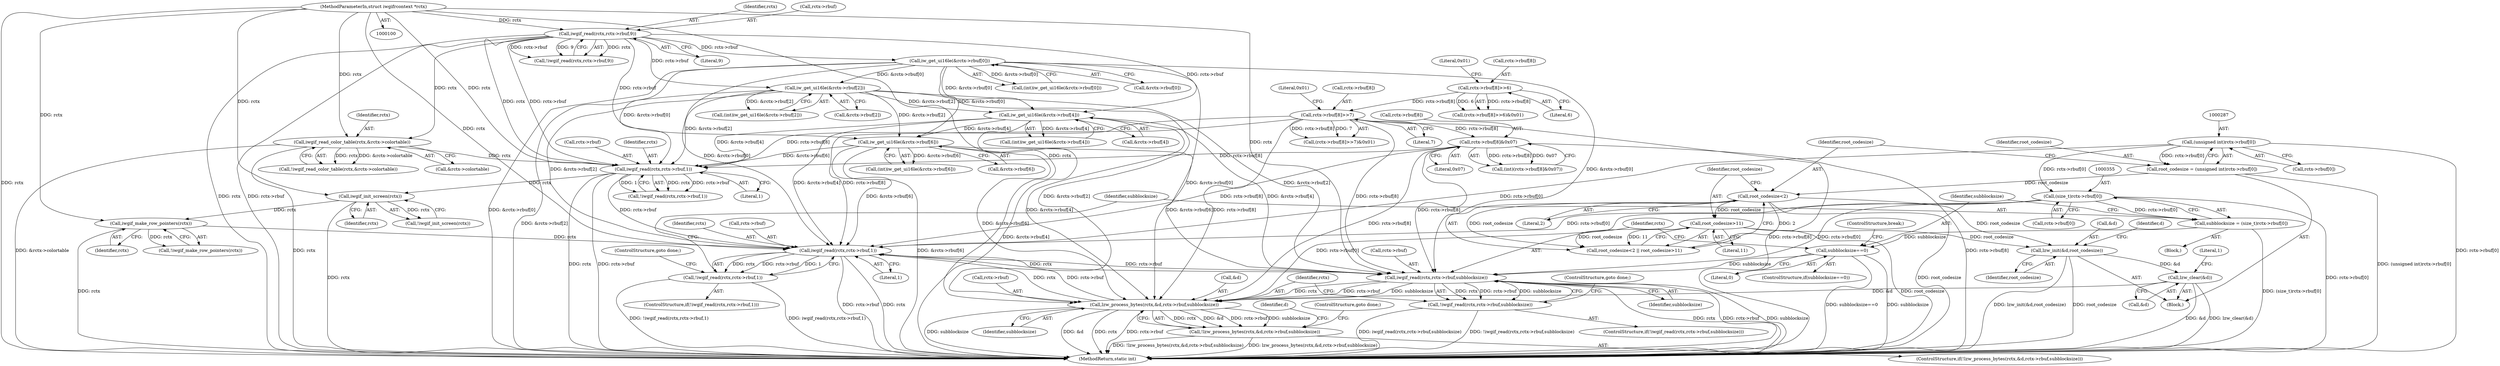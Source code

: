 digraph "0_imageworsener_ca3356eb49fee03e2eaf6b6aff826988c1122d93@API" {
"1000345" [label="(Call,iwgif_read(rctx,rctx->rbuf,1))"];
"1000330" [label="(Call,iwgif_make_row_pointers(rctx))"];
"1000310" [label="(Call,iwgif_init_screen(rctx))"];
"1000277" [label="(Call,iwgif_read(rctx,rctx->rbuf,1))"];
"1000250" [label="(Call,iwgif_read_color_table(rctx,&rctx->colortable))"];
"1000114" [label="(Call,iwgif_read(rctx,rctx->rbuf,9))"];
"1000101" [label="(MethodParameterIn,struct iwgifrcontext *rctx)"];
"1000227" [label="(Call,rctx->rbuf[8]&0x07)"];
"1000212" [label="(Call,rctx->rbuf[8]>>7)"];
"1000199" [label="(Call,rctx->rbuf[8]>>6)"];
"1000140" [label="(Call,iw_get_ui16le(&rctx->rbuf[2]))"];
"1000127" [label="(Call,iw_get_ui16le(&rctx->rbuf[0]))"];
"1000166" [label="(Call,iw_get_ui16le(&rctx->rbuf[6]))"];
"1000153" [label="(Call,iw_get_ui16le(&rctx->rbuf[4]))"];
"1000377" [label="(Call,lzw_process_bytes(rctx,&d,rctx->rbuf,subblocksize))"];
"1000368" [label="(Call,iwgif_read(rctx,rctx->rbuf,subblocksize))"];
"1000345" [label="(Call,iwgif_read(rctx,rctx->rbuf,1))"];
"1000354" [label="(Call,(size_t)rctx->rbuf[0])"];
"1000286" [label="(Call,(unsigned int)rctx->rbuf[0])"];
"1000362" [label="(Call,subblocksize==0)"];
"1000352" [label="(Call,subblocksize = (size_t)rctx->rbuf[0])"];
"1000337" [label="(Call,lzw_clear(&d))"];
"1000333" [label="(Call,lzw_init(&d,root_codesize))"];
"1000295" [label="(Call,root_codesize<2)"];
"1000284" [label="(Call,root_codesize = (unsigned int)rctx->rbuf[0])"];
"1000298" [label="(Call,root_codesize>11)"];
"1000344" [label="(Call,!iwgif_read(rctx,rctx->rbuf,1))"];
"1000367" [label="(Call,!iwgif_read(rctx,rctx->rbuf,subblocksize))"];
"1000376" [label="(Call,!lzw_process_bytes(rctx,&d,rctx->rbuf,subblocksize))"];
"1000345" [label="(Call,iwgif_read(rctx,rctx->rbuf,1))"];
"1000276" [label="(Call,!iwgif_read(rctx,rctx->rbuf,1))"];
"1000225" [label="(Call,(int)(rctx->rbuf[8]&0x07))"];
"1000364" [label="(Literal,0)"];
"1000113" [label="(Call,!iwgif_read(rctx,rctx->rbuf,9))"];
"1000251" [label="(Identifier,rctx)"];
"1000351" [label="(ControlStructure,goto done;)"];
"1000116" [label="(Call,rctx->rbuf)"];
"1000219" [label="(Literal,0x01)"];
"1000334" [label="(Call,&d)"];
"1000198" [label="(Call,(rctx->rbuf[8]>>6)&0x01)"];
"1000378" [label="(Identifier,rctx)"];
"1000101" [label="(MethodParameterIn,struct iwgifrcontext *rctx)"];
"1000388" [label="(Identifier,d)"];
"1000212" [label="(Call,rctx->rbuf[8]>>7)"];
"1000311" [label="(Identifier,rctx)"];
"1000384" [label="(Identifier,subblocksize)"];
"1000285" [label="(Identifier,root_codesize)"];
"1000406" [label="(MethodReturn,static int)"];
"1000377" [label="(Call,lzw_process_bytes(rctx,&d,rctx->rbuf,subblocksize))"];
"1000154" [label="(Call,&rctx->rbuf[4])"];
"1000368" [label="(Call,iwgif_read(rctx,rctx->rbuf,subblocksize))"];
"1000361" [label="(ControlStructure,if(subblocksize==0))"];
"1000367" [label="(Call,!iwgif_read(rctx,rctx->rbuf,subblocksize))"];
"1000309" [label="(Call,!iwgif_init_screen(rctx))"];
"1000331" [label="(Identifier,rctx)"];
"1000362" [label="(Call,subblocksize==0)"];
"1000279" [label="(Call,rctx->rbuf)"];
"1000342" [label="(Block,)"];
"1000151" [label="(Call,(int)iw_get_ui16le(&rctx->rbuf[4]))"];
"1000115" [label="(Identifier,rctx)"];
"1000375" [label="(ControlStructure,if(!lzw_process_bytes(rctx,&d,rctx->rbuf,subblocksize)))"];
"1000356" [label="(Call,rctx->rbuf[0])"];
"1000286" [label="(Call,(unsigned int)rctx->rbuf[0])"];
"1000227" [label="(Call,rctx->rbuf[8]&0x07)"];
"1000370" [label="(Call,rctx->rbuf)"];
"1000338" [label="(Call,&d)"];
"1000374" [label="(ControlStructure,goto done;)"];
"1000250" [label="(Call,iwgif_read_color_table(rctx,&rctx->colortable))"];
"1000350" [label="(Literal,1)"];
"1000297" [label="(Literal,2)"];
"1000125" [label="(Call,(int)iw_get_ui16le(&rctx->rbuf[0]))"];
"1000295" [label="(Call,root_codesize<2)"];
"1000333" [label="(Call,lzw_init(&d,root_codesize))"];
"1000278" [label="(Identifier,rctx)"];
"1000206" [label="(Literal,0x01)"];
"1000153" [label="(Call,iw_get_ui16le(&rctx->rbuf[4]))"];
"1000228" [label="(Call,rctx->rbuf[8])"];
"1000277" [label="(Call,iwgif_read(rctx,rctx->rbuf,1))"];
"1000343" [label="(ControlStructure,if(!iwgif_read(rctx,rctx->rbuf,1)))"];
"1000233" [label="(Literal,0x07)"];
"1000294" [label="(Call,root_codesize<2 || root_codesize>11)"];
"1000282" [label="(Literal,1)"];
"1000363" [label="(Identifier,subblocksize)"];
"1000218" [label="(Literal,7)"];
"1000164" [label="(Call,(int)iw_get_ui16le(&rctx->rbuf[6]))"];
"1000140" [label="(Call,iw_get_ui16le(&rctx->rbuf[2]))"];
"1000365" [label="(ControlStructure,break;)"];
"1000376" [label="(Call,!lzw_process_bytes(rctx,&d,rctx->rbuf,subblocksize))"];
"1000200" [label="(Call,rctx->rbuf[8])"];
"1000353" [label="(Identifier,subblocksize)"];
"1000369" [label="(Identifier,rctx)"];
"1000249" [label="(Call,!iwgif_read_color_table(rctx,&rctx->colortable))"];
"1000119" [label="(Literal,9)"];
"1000166" [label="(Call,iw_get_ui16le(&rctx->rbuf[6]))"];
"1000341" [label="(Literal,1)"];
"1000339" [label="(Identifier,d)"];
"1000300" [label="(Literal,11)"];
"1000128" [label="(Call,&rctx->rbuf[0])"];
"1000379" [label="(Call,&d)"];
"1000138" [label="(Call,(int)iw_get_ui16le(&rctx->rbuf[2]))"];
"1000346" [label="(Identifier,rctx)"];
"1000381" [label="(Call,rctx->rbuf)"];
"1000330" [label="(Call,iwgif_make_row_pointers(rctx))"];
"1000354" [label="(Call,(size_t)rctx->rbuf[0])"];
"1000211" [label="(Call,(rctx->rbuf[8]>>7)&0x01)"];
"1000329" [label="(Call,!iwgif_make_row_pointers(rctx))"];
"1000296" [label="(Identifier,root_codesize)"];
"1000114" [label="(Call,iwgif_read(rctx,rctx->rbuf,9))"];
"1000373" [label="(Identifier,subblocksize)"];
"1000352" [label="(Call,subblocksize = (size_t)rctx->rbuf[0])"];
"1000336" [label="(Identifier,root_codesize)"];
"1000299" [label="(Identifier,root_codesize)"];
"1000310" [label="(Call,iwgif_init_screen(rctx))"];
"1000298" [label="(Call,root_codesize>11)"];
"1000199" [label="(Call,rctx->rbuf[8]>>6)"];
"1000205" [label="(Literal,6)"];
"1000284" [label="(Call,root_codesize = (unsigned int)rctx->rbuf[0])"];
"1000102" [label="(Block,)"];
"1000337" [label="(Call,lzw_clear(&d))"];
"1000344" [label="(Call,!iwgif_read(rctx,rctx->rbuf,1))"];
"1000127" [label="(Call,iw_get_ui16le(&rctx->rbuf[0]))"];
"1000213" [label="(Call,rctx->rbuf[8])"];
"1000252" [label="(Call,&rctx->colortable)"];
"1000347" [label="(Call,rctx->rbuf)"];
"1000141" [label="(Call,&rctx->rbuf[2])"];
"1000366" [label="(ControlStructure,if(!iwgif_read(rctx,rctx->rbuf,subblocksize)))"];
"1000385" [label="(ControlStructure,goto done;)"];
"1000167" [label="(Call,&rctx->rbuf[6])"];
"1000288" [label="(Call,rctx->rbuf[0])"];
"1000345" -> "1000344"  [label="AST: "];
"1000345" -> "1000350"  [label="CFG: "];
"1000346" -> "1000345"  [label="AST: "];
"1000347" -> "1000345"  [label="AST: "];
"1000350" -> "1000345"  [label="AST: "];
"1000344" -> "1000345"  [label="CFG: "];
"1000345" -> "1000406"  [label="DDG: rctx->rbuf"];
"1000345" -> "1000406"  [label="DDG: rctx"];
"1000345" -> "1000344"  [label="DDG: rctx"];
"1000345" -> "1000344"  [label="DDG: rctx->rbuf"];
"1000345" -> "1000344"  [label="DDG: 1"];
"1000330" -> "1000345"  [label="DDG: rctx"];
"1000377" -> "1000345"  [label="DDG: rctx"];
"1000377" -> "1000345"  [label="DDG: rctx->rbuf"];
"1000101" -> "1000345"  [label="DDG: rctx"];
"1000354" -> "1000345"  [label="DDG: rctx->rbuf[0]"];
"1000227" -> "1000345"  [label="DDG: rctx->rbuf[8]"];
"1000140" -> "1000345"  [label="DDG: &rctx->rbuf[2]"];
"1000166" -> "1000345"  [label="DDG: &rctx->rbuf[6]"];
"1000153" -> "1000345"  [label="DDG: &rctx->rbuf[4]"];
"1000212" -> "1000345"  [label="DDG: rctx->rbuf[8]"];
"1000286" -> "1000345"  [label="DDG: rctx->rbuf[0]"];
"1000127" -> "1000345"  [label="DDG: &rctx->rbuf[0]"];
"1000277" -> "1000345"  [label="DDG: rctx->rbuf"];
"1000345" -> "1000368"  [label="DDG: rctx"];
"1000345" -> "1000368"  [label="DDG: rctx->rbuf"];
"1000330" -> "1000329"  [label="AST: "];
"1000330" -> "1000331"  [label="CFG: "];
"1000331" -> "1000330"  [label="AST: "];
"1000329" -> "1000330"  [label="CFG: "];
"1000330" -> "1000406"  [label="DDG: rctx"];
"1000330" -> "1000329"  [label="DDG: rctx"];
"1000310" -> "1000330"  [label="DDG: rctx"];
"1000101" -> "1000330"  [label="DDG: rctx"];
"1000310" -> "1000309"  [label="AST: "];
"1000310" -> "1000311"  [label="CFG: "];
"1000311" -> "1000310"  [label="AST: "];
"1000309" -> "1000310"  [label="CFG: "];
"1000310" -> "1000406"  [label="DDG: rctx"];
"1000310" -> "1000309"  [label="DDG: rctx"];
"1000277" -> "1000310"  [label="DDG: rctx"];
"1000101" -> "1000310"  [label="DDG: rctx"];
"1000277" -> "1000276"  [label="AST: "];
"1000277" -> "1000282"  [label="CFG: "];
"1000278" -> "1000277"  [label="AST: "];
"1000279" -> "1000277"  [label="AST: "];
"1000282" -> "1000277"  [label="AST: "];
"1000276" -> "1000277"  [label="CFG: "];
"1000277" -> "1000406"  [label="DDG: rctx"];
"1000277" -> "1000406"  [label="DDG: rctx->rbuf"];
"1000277" -> "1000276"  [label="DDG: rctx"];
"1000277" -> "1000276"  [label="DDG: rctx->rbuf"];
"1000277" -> "1000276"  [label="DDG: 1"];
"1000250" -> "1000277"  [label="DDG: rctx"];
"1000114" -> "1000277"  [label="DDG: rctx"];
"1000114" -> "1000277"  [label="DDG: rctx->rbuf"];
"1000101" -> "1000277"  [label="DDG: rctx"];
"1000227" -> "1000277"  [label="DDG: rctx->rbuf[8]"];
"1000140" -> "1000277"  [label="DDG: &rctx->rbuf[2]"];
"1000166" -> "1000277"  [label="DDG: &rctx->rbuf[6]"];
"1000153" -> "1000277"  [label="DDG: &rctx->rbuf[4]"];
"1000212" -> "1000277"  [label="DDG: rctx->rbuf[8]"];
"1000127" -> "1000277"  [label="DDG: &rctx->rbuf[0]"];
"1000250" -> "1000249"  [label="AST: "];
"1000250" -> "1000252"  [label="CFG: "];
"1000251" -> "1000250"  [label="AST: "];
"1000252" -> "1000250"  [label="AST: "];
"1000249" -> "1000250"  [label="CFG: "];
"1000250" -> "1000406"  [label="DDG: rctx"];
"1000250" -> "1000406"  [label="DDG: &rctx->colortable"];
"1000250" -> "1000249"  [label="DDG: rctx"];
"1000250" -> "1000249"  [label="DDG: &rctx->colortable"];
"1000114" -> "1000250"  [label="DDG: rctx"];
"1000101" -> "1000250"  [label="DDG: rctx"];
"1000114" -> "1000113"  [label="AST: "];
"1000114" -> "1000119"  [label="CFG: "];
"1000115" -> "1000114"  [label="AST: "];
"1000116" -> "1000114"  [label="AST: "];
"1000119" -> "1000114"  [label="AST: "];
"1000113" -> "1000114"  [label="CFG: "];
"1000114" -> "1000406"  [label="DDG: rctx"];
"1000114" -> "1000406"  [label="DDG: rctx->rbuf"];
"1000114" -> "1000113"  [label="DDG: rctx"];
"1000114" -> "1000113"  [label="DDG: rctx->rbuf"];
"1000114" -> "1000113"  [label="DDG: 9"];
"1000101" -> "1000114"  [label="DDG: rctx"];
"1000114" -> "1000127"  [label="DDG: rctx->rbuf"];
"1000114" -> "1000140"  [label="DDG: rctx->rbuf"];
"1000114" -> "1000153"  [label="DDG: rctx->rbuf"];
"1000114" -> "1000166"  [label="DDG: rctx->rbuf"];
"1000101" -> "1000100"  [label="AST: "];
"1000101" -> "1000406"  [label="DDG: rctx"];
"1000101" -> "1000368"  [label="DDG: rctx"];
"1000101" -> "1000377"  [label="DDG: rctx"];
"1000227" -> "1000225"  [label="AST: "];
"1000227" -> "1000233"  [label="CFG: "];
"1000228" -> "1000227"  [label="AST: "];
"1000233" -> "1000227"  [label="AST: "];
"1000225" -> "1000227"  [label="CFG: "];
"1000227" -> "1000406"  [label="DDG: rctx->rbuf[8]"];
"1000227" -> "1000225"  [label="DDG: rctx->rbuf[8]"];
"1000227" -> "1000225"  [label="DDG: 0x07"];
"1000212" -> "1000227"  [label="DDG: rctx->rbuf[8]"];
"1000227" -> "1000368"  [label="DDG: rctx->rbuf[8]"];
"1000227" -> "1000377"  [label="DDG: rctx->rbuf[8]"];
"1000212" -> "1000211"  [label="AST: "];
"1000212" -> "1000218"  [label="CFG: "];
"1000213" -> "1000212"  [label="AST: "];
"1000218" -> "1000212"  [label="AST: "];
"1000219" -> "1000212"  [label="CFG: "];
"1000212" -> "1000406"  [label="DDG: rctx->rbuf[8]"];
"1000212" -> "1000211"  [label="DDG: rctx->rbuf[8]"];
"1000212" -> "1000211"  [label="DDG: 7"];
"1000199" -> "1000212"  [label="DDG: rctx->rbuf[8]"];
"1000212" -> "1000368"  [label="DDG: rctx->rbuf[8]"];
"1000212" -> "1000377"  [label="DDG: rctx->rbuf[8]"];
"1000199" -> "1000198"  [label="AST: "];
"1000199" -> "1000205"  [label="CFG: "];
"1000200" -> "1000199"  [label="AST: "];
"1000205" -> "1000199"  [label="AST: "];
"1000206" -> "1000199"  [label="CFG: "];
"1000199" -> "1000198"  [label="DDG: rctx->rbuf[8]"];
"1000199" -> "1000198"  [label="DDG: 6"];
"1000140" -> "1000138"  [label="AST: "];
"1000140" -> "1000141"  [label="CFG: "];
"1000141" -> "1000140"  [label="AST: "];
"1000138" -> "1000140"  [label="CFG: "];
"1000140" -> "1000406"  [label="DDG: &rctx->rbuf[2]"];
"1000140" -> "1000138"  [label="DDG: &rctx->rbuf[2]"];
"1000127" -> "1000140"  [label="DDG: &rctx->rbuf[0]"];
"1000140" -> "1000153"  [label="DDG: &rctx->rbuf[2]"];
"1000140" -> "1000166"  [label="DDG: &rctx->rbuf[2]"];
"1000140" -> "1000368"  [label="DDG: &rctx->rbuf[2]"];
"1000140" -> "1000377"  [label="DDG: &rctx->rbuf[2]"];
"1000127" -> "1000125"  [label="AST: "];
"1000127" -> "1000128"  [label="CFG: "];
"1000128" -> "1000127"  [label="AST: "];
"1000125" -> "1000127"  [label="CFG: "];
"1000127" -> "1000406"  [label="DDG: &rctx->rbuf[0]"];
"1000127" -> "1000125"  [label="DDG: &rctx->rbuf[0]"];
"1000127" -> "1000153"  [label="DDG: &rctx->rbuf[0]"];
"1000127" -> "1000166"  [label="DDG: &rctx->rbuf[0]"];
"1000127" -> "1000368"  [label="DDG: &rctx->rbuf[0]"];
"1000127" -> "1000377"  [label="DDG: &rctx->rbuf[0]"];
"1000166" -> "1000164"  [label="AST: "];
"1000166" -> "1000167"  [label="CFG: "];
"1000167" -> "1000166"  [label="AST: "];
"1000164" -> "1000166"  [label="CFG: "];
"1000166" -> "1000406"  [label="DDG: &rctx->rbuf[6]"];
"1000166" -> "1000164"  [label="DDG: &rctx->rbuf[6]"];
"1000153" -> "1000166"  [label="DDG: &rctx->rbuf[4]"];
"1000166" -> "1000368"  [label="DDG: &rctx->rbuf[6]"];
"1000166" -> "1000377"  [label="DDG: &rctx->rbuf[6]"];
"1000153" -> "1000151"  [label="AST: "];
"1000153" -> "1000154"  [label="CFG: "];
"1000154" -> "1000153"  [label="AST: "];
"1000151" -> "1000153"  [label="CFG: "];
"1000153" -> "1000406"  [label="DDG: &rctx->rbuf[4]"];
"1000153" -> "1000151"  [label="DDG: &rctx->rbuf[4]"];
"1000153" -> "1000368"  [label="DDG: &rctx->rbuf[4]"];
"1000153" -> "1000377"  [label="DDG: &rctx->rbuf[4]"];
"1000377" -> "1000376"  [label="AST: "];
"1000377" -> "1000384"  [label="CFG: "];
"1000378" -> "1000377"  [label="AST: "];
"1000379" -> "1000377"  [label="AST: "];
"1000381" -> "1000377"  [label="AST: "];
"1000384" -> "1000377"  [label="AST: "];
"1000376" -> "1000377"  [label="CFG: "];
"1000377" -> "1000406"  [label="DDG: subblocksize"];
"1000377" -> "1000406"  [label="DDG: &d"];
"1000377" -> "1000406"  [label="DDG: rctx"];
"1000377" -> "1000406"  [label="DDG: rctx->rbuf"];
"1000377" -> "1000376"  [label="DDG: rctx"];
"1000377" -> "1000376"  [label="DDG: &d"];
"1000377" -> "1000376"  [label="DDG: rctx->rbuf"];
"1000377" -> "1000376"  [label="DDG: subblocksize"];
"1000368" -> "1000377"  [label="DDG: rctx"];
"1000368" -> "1000377"  [label="DDG: rctx->rbuf"];
"1000368" -> "1000377"  [label="DDG: subblocksize"];
"1000337" -> "1000377"  [label="DDG: &d"];
"1000354" -> "1000377"  [label="DDG: rctx->rbuf[0]"];
"1000368" -> "1000367"  [label="AST: "];
"1000368" -> "1000373"  [label="CFG: "];
"1000369" -> "1000368"  [label="AST: "];
"1000370" -> "1000368"  [label="AST: "];
"1000373" -> "1000368"  [label="AST: "];
"1000367" -> "1000368"  [label="CFG: "];
"1000368" -> "1000406"  [label="DDG: rctx"];
"1000368" -> "1000406"  [label="DDG: rctx->rbuf"];
"1000368" -> "1000406"  [label="DDG: subblocksize"];
"1000368" -> "1000367"  [label="DDG: rctx"];
"1000368" -> "1000367"  [label="DDG: rctx->rbuf"];
"1000368" -> "1000367"  [label="DDG: subblocksize"];
"1000354" -> "1000368"  [label="DDG: rctx->rbuf[0]"];
"1000362" -> "1000368"  [label="DDG: subblocksize"];
"1000354" -> "1000352"  [label="AST: "];
"1000354" -> "1000356"  [label="CFG: "];
"1000355" -> "1000354"  [label="AST: "];
"1000356" -> "1000354"  [label="AST: "];
"1000352" -> "1000354"  [label="CFG: "];
"1000354" -> "1000406"  [label="DDG: rctx->rbuf[0]"];
"1000354" -> "1000352"  [label="DDG: rctx->rbuf[0]"];
"1000286" -> "1000354"  [label="DDG: rctx->rbuf[0]"];
"1000286" -> "1000284"  [label="AST: "];
"1000286" -> "1000288"  [label="CFG: "];
"1000287" -> "1000286"  [label="AST: "];
"1000288" -> "1000286"  [label="AST: "];
"1000284" -> "1000286"  [label="CFG: "];
"1000286" -> "1000406"  [label="DDG: rctx->rbuf[0]"];
"1000286" -> "1000284"  [label="DDG: rctx->rbuf[0]"];
"1000362" -> "1000361"  [label="AST: "];
"1000362" -> "1000364"  [label="CFG: "];
"1000363" -> "1000362"  [label="AST: "];
"1000364" -> "1000362"  [label="AST: "];
"1000365" -> "1000362"  [label="CFG: "];
"1000369" -> "1000362"  [label="CFG: "];
"1000362" -> "1000406"  [label="DDG: subblocksize==0"];
"1000362" -> "1000406"  [label="DDG: subblocksize"];
"1000352" -> "1000362"  [label="DDG: subblocksize"];
"1000352" -> "1000342"  [label="AST: "];
"1000353" -> "1000352"  [label="AST: "];
"1000363" -> "1000352"  [label="CFG: "];
"1000352" -> "1000406"  [label="DDG: (size_t)rctx->rbuf[0]"];
"1000337" -> "1000102"  [label="AST: "];
"1000337" -> "1000338"  [label="CFG: "];
"1000338" -> "1000337"  [label="AST: "];
"1000341" -> "1000337"  [label="CFG: "];
"1000337" -> "1000406"  [label="DDG: &d"];
"1000337" -> "1000406"  [label="DDG: lzw_clear(&d)"];
"1000333" -> "1000337"  [label="DDG: &d"];
"1000333" -> "1000102"  [label="AST: "];
"1000333" -> "1000336"  [label="CFG: "];
"1000334" -> "1000333"  [label="AST: "];
"1000336" -> "1000333"  [label="AST: "];
"1000339" -> "1000333"  [label="CFG: "];
"1000333" -> "1000406"  [label="DDG: lzw_init(&d,root_codesize)"];
"1000333" -> "1000406"  [label="DDG: root_codesize"];
"1000295" -> "1000333"  [label="DDG: root_codesize"];
"1000298" -> "1000333"  [label="DDG: root_codesize"];
"1000295" -> "1000294"  [label="AST: "];
"1000295" -> "1000297"  [label="CFG: "];
"1000296" -> "1000295"  [label="AST: "];
"1000297" -> "1000295"  [label="AST: "];
"1000299" -> "1000295"  [label="CFG: "];
"1000294" -> "1000295"  [label="CFG: "];
"1000295" -> "1000406"  [label="DDG: root_codesize"];
"1000295" -> "1000294"  [label="DDG: root_codesize"];
"1000295" -> "1000294"  [label="DDG: 2"];
"1000284" -> "1000295"  [label="DDG: root_codesize"];
"1000295" -> "1000298"  [label="DDG: root_codesize"];
"1000284" -> "1000102"  [label="AST: "];
"1000285" -> "1000284"  [label="AST: "];
"1000296" -> "1000284"  [label="CFG: "];
"1000284" -> "1000406"  [label="DDG: (unsigned int)rctx->rbuf[0]"];
"1000298" -> "1000294"  [label="AST: "];
"1000298" -> "1000300"  [label="CFG: "];
"1000299" -> "1000298"  [label="AST: "];
"1000300" -> "1000298"  [label="AST: "];
"1000294" -> "1000298"  [label="CFG: "];
"1000298" -> "1000406"  [label="DDG: root_codesize"];
"1000298" -> "1000294"  [label="DDG: root_codesize"];
"1000298" -> "1000294"  [label="DDG: 11"];
"1000344" -> "1000343"  [label="AST: "];
"1000351" -> "1000344"  [label="CFG: "];
"1000353" -> "1000344"  [label="CFG: "];
"1000344" -> "1000406"  [label="DDG: !iwgif_read(rctx,rctx->rbuf,1)"];
"1000344" -> "1000406"  [label="DDG: iwgif_read(rctx,rctx->rbuf,1)"];
"1000367" -> "1000366"  [label="AST: "];
"1000374" -> "1000367"  [label="CFG: "];
"1000378" -> "1000367"  [label="CFG: "];
"1000367" -> "1000406"  [label="DDG: iwgif_read(rctx,rctx->rbuf,subblocksize)"];
"1000367" -> "1000406"  [label="DDG: !iwgif_read(rctx,rctx->rbuf,subblocksize)"];
"1000376" -> "1000375"  [label="AST: "];
"1000385" -> "1000376"  [label="CFG: "];
"1000388" -> "1000376"  [label="CFG: "];
"1000376" -> "1000406"  [label="DDG: !lzw_process_bytes(rctx,&d,rctx->rbuf,subblocksize)"];
"1000376" -> "1000406"  [label="DDG: lzw_process_bytes(rctx,&d,rctx->rbuf,subblocksize)"];
}
